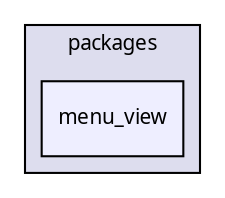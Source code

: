 digraph "packages/menu/packages/menu_view/" {
  compound=true
  node [ fontsize="10", fontname="FreeSans.ttf"];
  edge [ labelfontsize="10", labelfontname="FreeSans.ttf"];
  subgraph clusterdir_da6343c1e136b7d2ff4343f1820af44c {
    graph [ bgcolor="#ddddee", pencolor="black", label="packages" fontname="FreeSans.ttf", fontsize="10", URL="dir_da6343c1e136b7d2ff4343f1820af44c.html"]
  dir_05d6b315a477fd93a2b01c5de3b498e0 [shape=box, label="menu_view", style="filled", fillcolor="#eeeeff", pencolor="black", URL="dir_05d6b315a477fd93a2b01c5de3b498e0.html"];
  }
}
